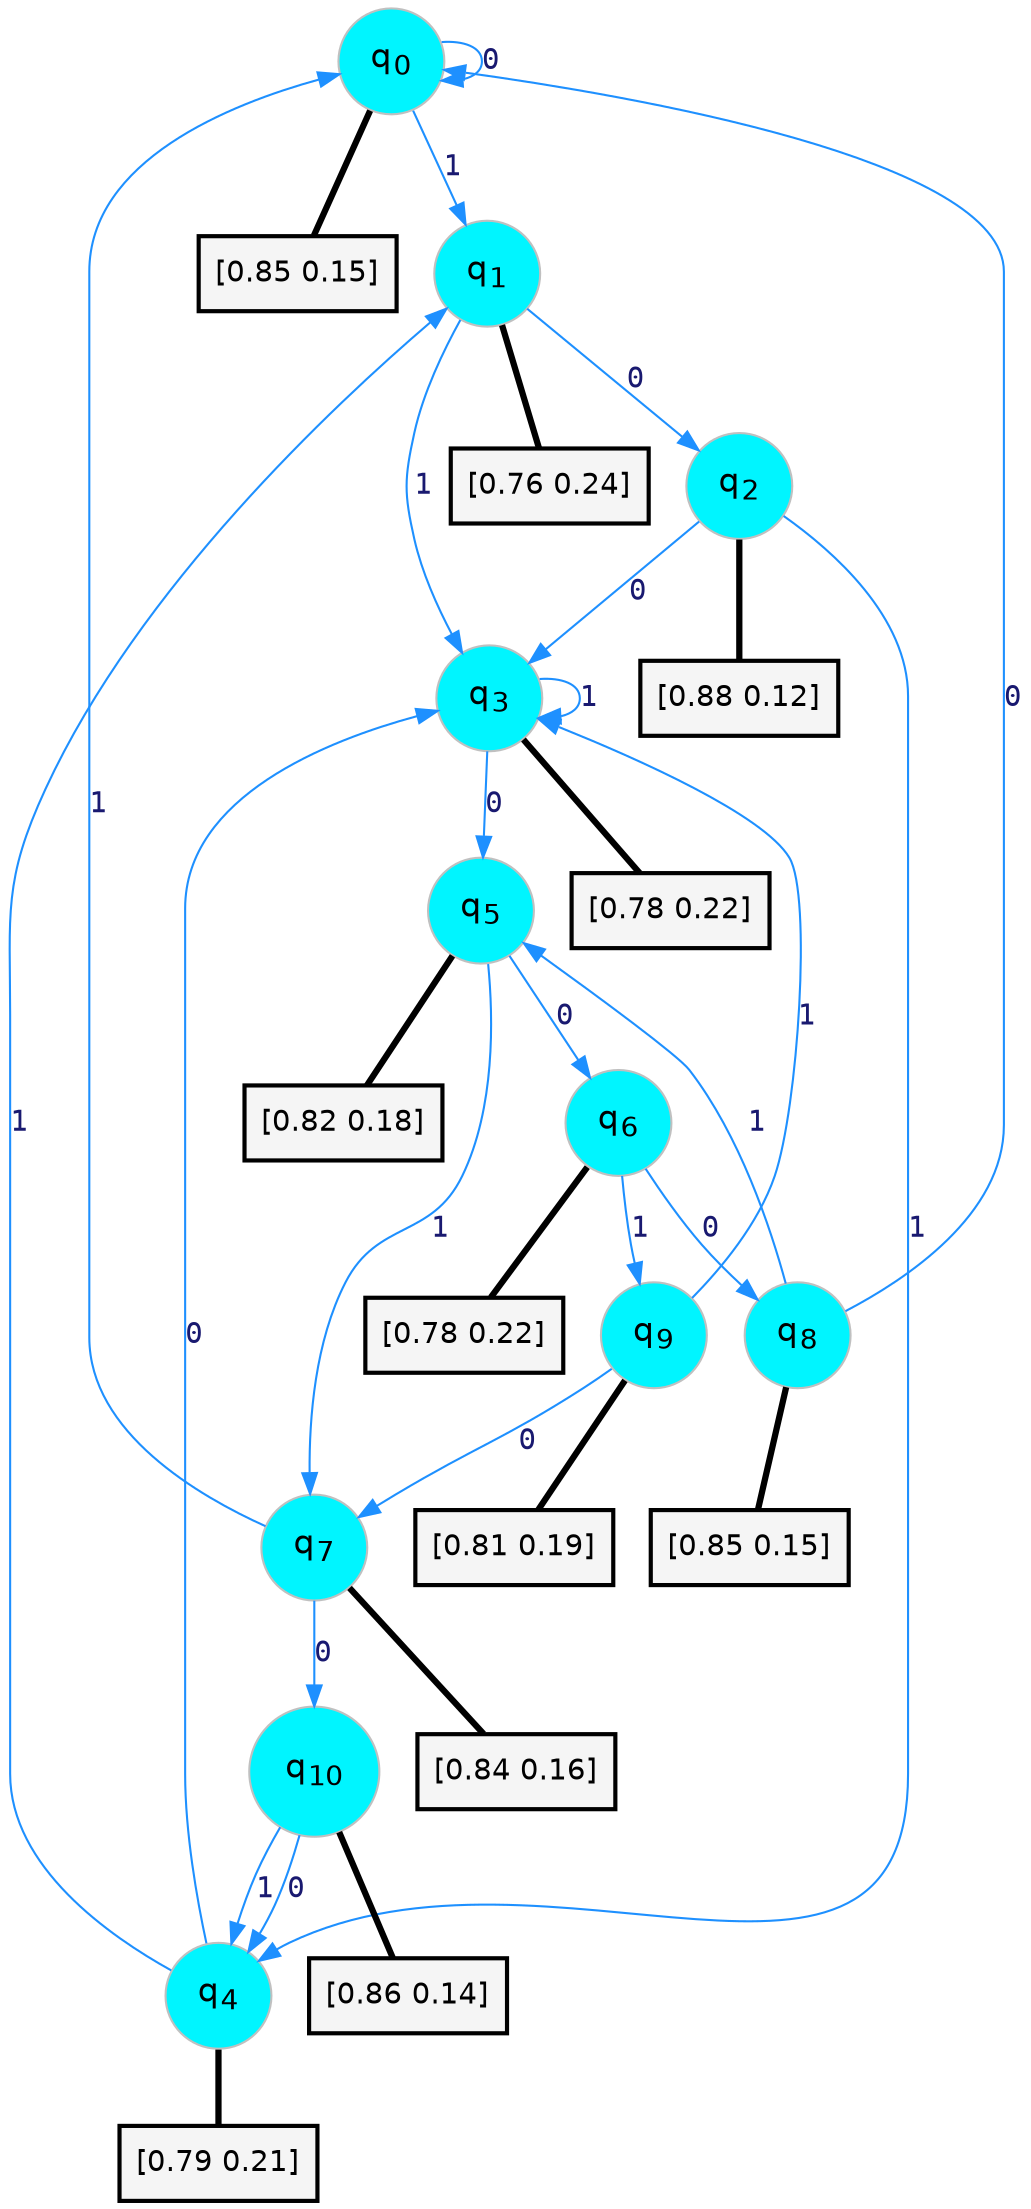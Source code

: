 digraph G {
graph [
bgcolor=transparent, dpi=300, rankdir=TD, size="40,25"];
node [
color=gray, fillcolor=turquoise1, fontcolor=black, fontname=Helvetica, fontsize=16, fontweight=bold, shape=circle, style=filled];
edge [
arrowsize=1, color=dodgerblue1, fontcolor=midnightblue, fontname=courier, fontweight=bold, penwidth=1, style=solid, weight=20];
0[label=<q<SUB>0</SUB>>];
1[label=<q<SUB>1</SUB>>];
2[label=<q<SUB>2</SUB>>];
3[label=<q<SUB>3</SUB>>];
4[label=<q<SUB>4</SUB>>];
5[label=<q<SUB>5</SUB>>];
6[label=<q<SUB>6</SUB>>];
7[label=<q<SUB>7</SUB>>];
8[label=<q<SUB>8</SUB>>];
9[label=<q<SUB>9</SUB>>];
10[label=<q<SUB>10</SUB>>];
11[label="[0.85 0.15]", shape=box,fontcolor=black, fontname=Helvetica, fontsize=14, penwidth=2, fillcolor=whitesmoke,color=black];
12[label="[0.76 0.24]", shape=box,fontcolor=black, fontname=Helvetica, fontsize=14, penwidth=2, fillcolor=whitesmoke,color=black];
13[label="[0.88 0.12]", shape=box,fontcolor=black, fontname=Helvetica, fontsize=14, penwidth=2, fillcolor=whitesmoke,color=black];
14[label="[0.78 0.22]", shape=box,fontcolor=black, fontname=Helvetica, fontsize=14, penwidth=2, fillcolor=whitesmoke,color=black];
15[label="[0.79 0.21]", shape=box,fontcolor=black, fontname=Helvetica, fontsize=14, penwidth=2, fillcolor=whitesmoke,color=black];
16[label="[0.82 0.18]", shape=box,fontcolor=black, fontname=Helvetica, fontsize=14, penwidth=2, fillcolor=whitesmoke,color=black];
17[label="[0.78 0.22]", shape=box,fontcolor=black, fontname=Helvetica, fontsize=14, penwidth=2, fillcolor=whitesmoke,color=black];
18[label="[0.84 0.16]", shape=box,fontcolor=black, fontname=Helvetica, fontsize=14, penwidth=2, fillcolor=whitesmoke,color=black];
19[label="[0.85 0.15]", shape=box,fontcolor=black, fontname=Helvetica, fontsize=14, penwidth=2, fillcolor=whitesmoke,color=black];
20[label="[0.81 0.19]", shape=box,fontcolor=black, fontname=Helvetica, fontsize=14, penwidth=2, fillcolor=whitesmoke,color=black];
21[label="[0.86 0.14]", shape=box,fontcolor=black, fontname=Helvetica, fontsize=14, penwidth=2, fillcolor=whitesmoke,color=black];
0->0 [label=0];
0->1 [label=1];
0->11 [arrowhead=none, penwidth=3,color=black];
1->2 [label=0];
1->3 [label=1];
1->12 [arrowhead=none, penwidth=3,color=black];
2->3 [label=0];
2->4 [label=1];
2->13 [arrowhead=none, penwidth=3,color=black];
3->5 [label=0];
3->3 [label=1];
3->14 [arrowhead=none, penwidth=3,color=black];
4->3 [label=0];
4->1 [label=1];
4->15 [arrowhead=none, penwidth=3,color=black];
5->6 [label=0];
5->7 [label=1];
5->16 [arrowhead=none, penwidth=3,color=black];
6->8 [label=0];
6->9 [label=1];
6->17 [arrowhead=none, penwidth=3,color=black];
7->10 [label=0];
7->0 [label=1];
7->18 [arrowhead=none, penwidth=3,color=black];
8->0 [label=0];
8->5 [label=1];
8->19 [arrowhead=none, penwidth=3,color=black];
9->7 [label=0];
9->3 [label=1];
9->20 [arrowhead=none, penwidth=3,color=black];
10->4 [label=0];
10->4 [label=1];
10->21 [arrowhead=none, penwidth=3,color=black];
}
